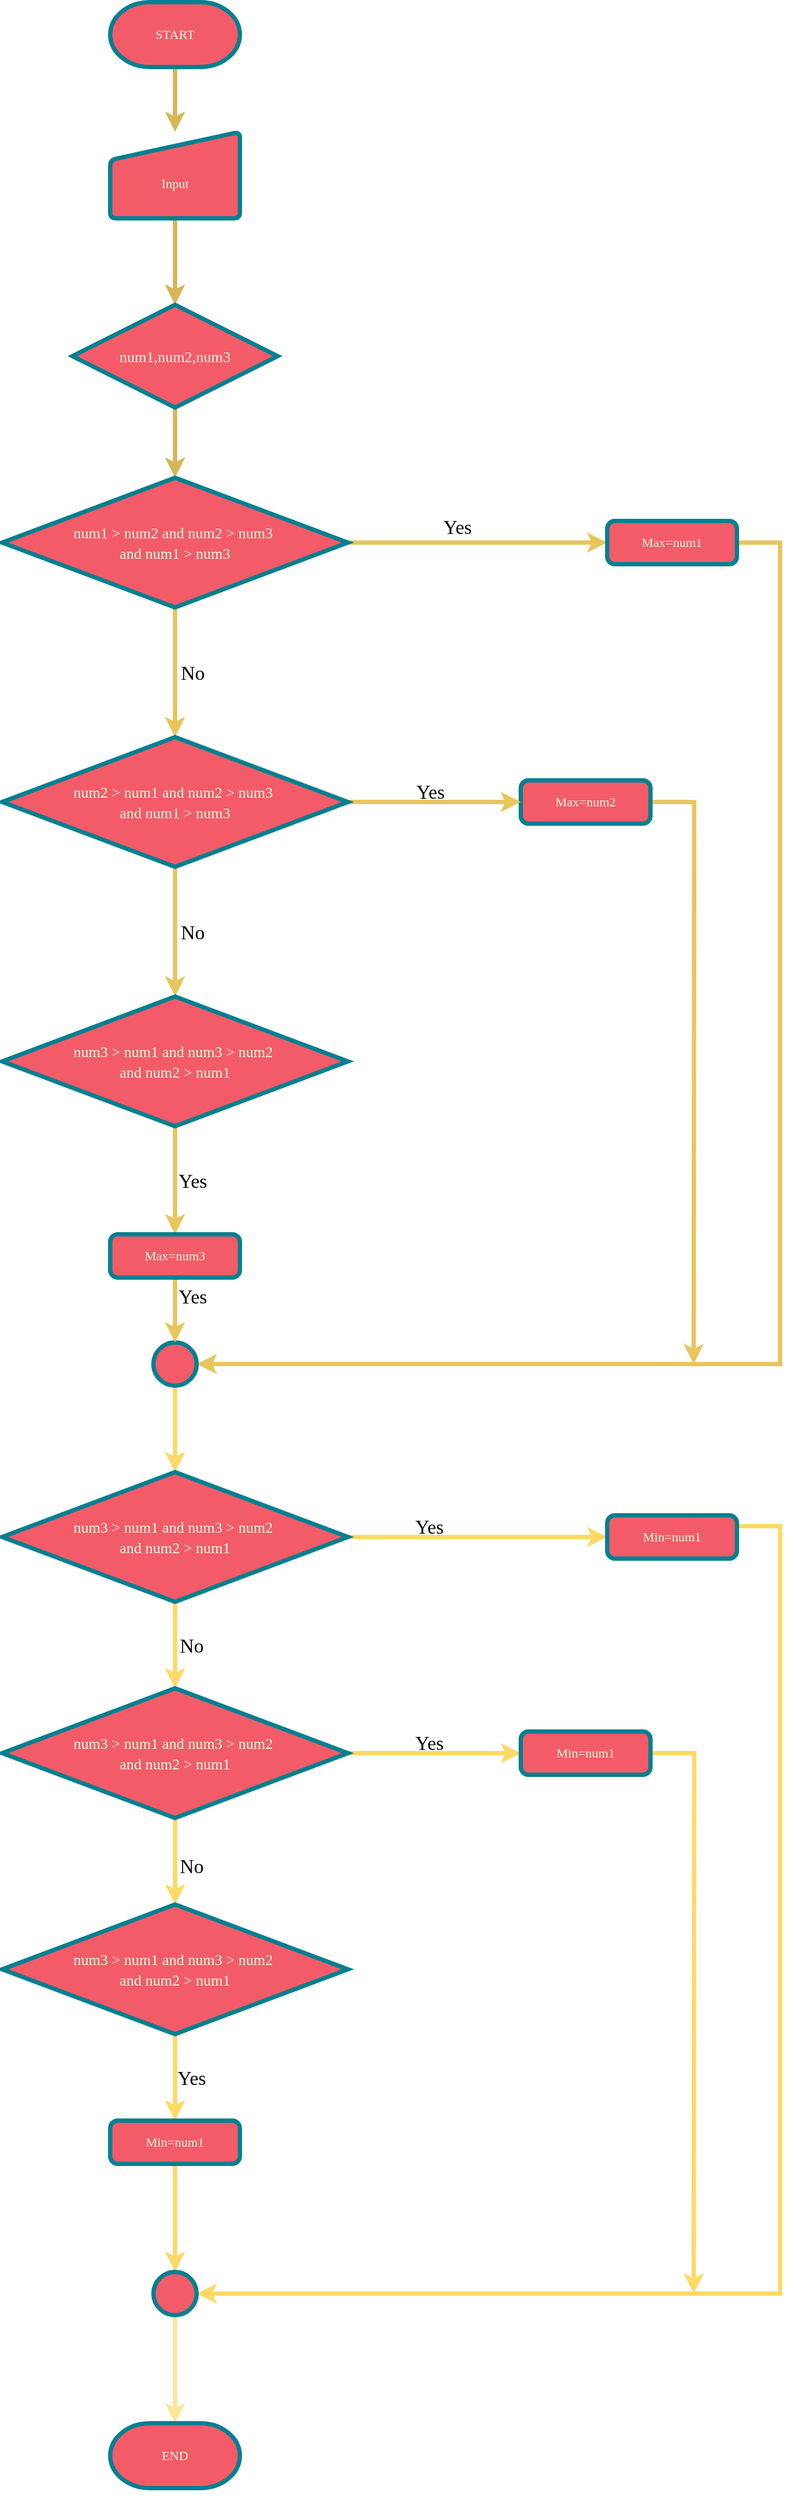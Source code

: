 <mxfile version="13.4.5" type="device"><diagram id="C0ZiJ_YbbZDc98cujt6f" name="Page-1"><mxGraphModel dx="904" dy="567" grid="1" gridSize="9" guides="1" tooltips="1" connect="1" arrows="1" fold="1" page="1" pageScale="1" pageWidth="827" pageHeight="1169" background="none" math="0" shadow="0"><root><mxCell id="0"/><mxCell id="1" parent="0"/><mxCell id="HPq4B-rUmamCsZByhMAA-47" style="edgeStyle=orthogonalEdgeStyle;rounded=0;orthogonalLoop=1;jettySize=auto;html=1;exitX=0.5;exitY=1;exitDx=0;exitDy=0;exitPerimeter=0;entryX=0.5;entryY=0;entryDx=0;entryDy=0;fontFamily=Times New Roman;fontColor=#E4FDE1;labelBackgroundColor=#114B5F;strokeWidth=4;strokeColor=#D6B656;" parent="1" source="HPq4B-rUmamCsZByhMAA-1" target="HPq4B-rUmamCsZByhMAA-2" edge="1"><mxGeometry relative="1" as="geometry"/></mxCell><mxCell id="HPq4B-rUmamCsZByhMAA-1" value="START" style="strokeWidth=4;html=1;shape=mxgraph.flowchart.terminator;whiteSpace=wrap;fontFamily=Times New Roman;fillColor=#F45B69;strokeColor=#028090;fontColor=#E4FDE1;" parent="1" vertex="1"><mxGeometry x="660" y="80" width="120" height="60" as="geometry"/></mxCell><mxCell id="HPq4B-rUmamCsZByhMAA-48" style="edgeStyle=orthogonalEdgeStyle;rounded=0;orthogonalLoop=1;jettySize=auto;html=1;exitX=0.5;exitY=1;exitDx=0;exitDy=0;entryX=0.5;entryY=0;entryDx=0;entryDy=0;entryPerimeter=0;fontFamily=Times New Roman;fontColor=#E4FDE1;labelBackgroundColor=#114B5F;strokeWidth=4;strokeColor=#D6B656;" parent="1" source="HPq4B-rUmamCsZByhMAA-2" target="HPq4B-rUmamCsZByhMAA-5" edge="1"><mxGeometry relative="1" as="geometry"/></mxCell><mxCell id="HPq4B-rUmamCsZByhMAA-2" value="&lt;br&gt;Input" style="html=1;strokeWidth=4;shape=manualInput;whiteSpace=wrap;rounded=1;size=26;arcSize=11;fontFamily=Times New Roman;fillColor=#F45B69;strokeColor=#028090;fontColor=#E4FDE1;" parent="1" vertex="1"><mxGeometry x="660" y="200" width="120" height="80" as="geometry"/></mxCell><mxCell id="HPq4B-rUmamCsZByhMAA-50" style="edgeStyle=orthogonalEdgeStyle;rounded=0;orthogonalLoop=1;jettySize=auto;html=1;exitX=0.5;exitY=1;exitDx=0;exitDy=0;exitPerimeter=0;entryX=0.5;entryY=0;entryDx=0;entryDy=0;entryPerimeter=0;fontFamily=Times New Roman;labelBackgroundColor=none;fontColor=#E4FDE1;strokeWidth=4;strokeColor=#D6B656;" parent="1" source="HPq4B-rUmamCsZByhMAA-5" target="HPq4B-rUmamCsZByhMAA-6" edge="1"><mxGeometry relative="1" as="geometry"/></mxCell><mxCell id="HPq4B-rUmamCsZByhMAA-5" value="&lt;div style=&quot;font-size: 14px; line-height: 19px;&quot;&gt;&lt;span style=&quot;&quot;&gt;num1,num2,num3&lt;/span&gt;&lt;/div&gt;" style="strokeWidth=4;html=1;shape=mxgraph.flowchart.decision;whiteSpace=wrap;fontFamily=Times New Roman;labelBackgroundColor=none;fillColor=#F45B69;strokeColor=#028090;fontColor=#E4FDE1;" parent="1" vertex="1"><mxGeometry x="625" y="360" width="190" height="95" as="geometry"/></mxCell><mxCell id="HPq4B-rUmamCsZByhMAA-20" style="edgeStyle=orthogonalEdgeStyle;rounded=0;orthogonalLoop=1;jettySize=auto;html=1;exitX=1;exitY=0.5;exitDx=0;exitDy=0;exitPerimeter=0;entryX=0;entryY=0.5;entryDx=0;entryDy=0;fontFamily=Times New Roman;labelBackgroundColor=#114B5F;strokeWidth=4;fontColor=#E8C55D;strokeColor=#E8C55D;" parent="1" source="HPq4B-rUmamCsZByhMAA-6" target="HPq4B-rUmamCsZByhMAA-16" edge="1"><mxGeometry relative="1" as="geometry"/></mxCell><mxCell id="HPq4B-rUmamCsZByhMAA-22" style="edgeStyle=orthogonalEdgeStyle;rounded=0;orthogonalLoop=1;jettySize=auto;html=1;exitX=0.5;exitY=1;exitDx=0;exitDy=0;exitPerimeter=0;entryX=0.5;entryY=0;entryDx=0;entryDy=0;entryPerimeter=0;fontFamily=Times New Roman;labelBackgroundColor=none;fontColor=#E4FDE1;strokeWidth=4;strokeColor=#E8C55D;" parent="1" source="HPq4B-rUmamCsZByhMAA-6" target="HPq4B-rUmamCsZByhMAA-21" edge="1"><mxGeometry relative="1" as="geometry"/></mxCell><mxCell id="HPq4B-rUmamCsZByhMAA-6" value="&lt;div style=&quot;font-size: 14px; line-height: 19px;&quot;&gt;&lt;span style=&quot;&quot;&gt;num1&amp;nbsp;&amp;gt;&amp;nbsp;num2 and num2 &amp;gt; num3&amp;nbsp;&lt;/span&gt;&lt;/div&gt;&lt;div style=&quot;font-size: 14px; line-height: 19px;&quot;&gt;&lt;span style=&quot;&quot;&gt;and num1 &amp;gt; num3&lt;/span&gt;&lt;/div&gt;" style="strokeWidth=4;html=1;shape=mxgraph.flowchart.decision;whiteSpace=wrap;fontFamily=Times New Roman;labelBackgroundColor=none;fillColor=#F45B69;strokeColor=#028090;fontColor=#E4FDE1;" parent="1" vertex="1"><mxGeometry x="560" y="520" width="320" height="120" as="geometry"/></mxCell><mxCell id="HPq4B-rUmamCsZByhMAA-14" value="Yes" style="text;html=1;align=center;verticalAlign=middle;resizable=0;points=[];autosize=1;fontFamily=Times New Roman;fontSize=18;strokeWidth=4;" parent="1" vertex="1"><mxGeometry x="963" y="552" width="36" height="27" as="geometry"/></mxCell><mxCell id="HPq4B-rUmamCsZByhMAA-33" style="edgeStyle=orthogonalEdgeStyle;rounded=0;orthogonalLoop=1;jettySize=auto;html=1;exitX=1;exitY=0.5;exitDx=0;exitDy=0;entryX=1;entryY=0.5;entryDx=0;entryDy=0;entryPerimeter=0;fontFamily=Times New Roman;labelBackgroundColor=#114B5F;strokeWidth=4;fontColor=#E8C55D;strokeColor=#E8C55D;" parent="1" source="HPq4B-rUmamCsZByhMAA-16" target="HPq4B-rUmamCsZByhMAA-32" edge="1"><mxGeometry relative="1" as="geometry"><Array as="points"><mxPoint x="1280" y="580"/><mxPoint x="1280" y="1340"/></Array></mxGeometry></mxCell><mxCell id="HPq4B-rUmamCsZByhMAA-16" value="Max=num1" style="rounded=1;whiteSpace=wrap;html=1;absoluteArcSize=1;arcSize=14;strokeWidth=4;fontFamily=Times New Roman;fillColor=#F45B69;strokeColor=#028090;fontColor=#E4FDE1;" parent="1" vertex="1"><mxGeometry x="1120" y="560" width="120" height="40" as="geometry"/></mxCell><mxCell id="mfP8DsdvlxJ5RwS9PONn-1" style="edgeStyle=orthogonalEdgeStyle;rounded=0;orthogonalLoop=1;jettySize=auto;html=1;exitX=1;exitY=0.5;exitDx=0;exitDy=0;labelBackgroundColor=#114B5F;strokeWidth=4;fontColor=#E8C55D;strokeColor=#E8C55D;fontFamily=Times New Roman;" parent="1" source="HPq4B-rUmamCsZByhMAA-17" edge="1"><mxGeometry relative="1" as="geometry"><mxPoint x="1200" y="1340" as="targetPoint"/></mxGeometry></mxCell><mxCell id="HPq4B-rUmamCsZByhMAA-17" value="Max=num2" style="rounded=1;whiteSpace=wrap;html=1;absoluteArcSize=1;arcSize=14;strokeWidth=4;fontFamily=Times New Roman;fillColor=#F45B69;strokeColor=#028090;fontColor=#E4FDE1;" parent="1" vertex="1"><mxGeometry x="1040" y="800" width="120" height="40" as="geometry"/></mxCell><mxCell id="HPq4B-rUmamCsZByhMAA-24" style="edgeStyle=orthogonalEdgeStyle;rounded=0;orthogonalLoop=1;jettySize=auto;html=1;exitX=1;exitY=0.5;exitDx=0;exitDy=0;exitPerimeter=0;entryX=0;entryY=0.5;entryDx=0;entryDy=0;fontFamily=Times New Roman;labelBackgroundColor=#114B5F;strokeWidth=4;fontColor=#E8C55D;strokeColor=#E8C55D;" parent="1" source="HPq4B-rUmamCsZByhMAA-21" target="HPq4B-rUmamCsZByhMAA-17" edge="1"><mxGeometry relative="1" as="geometry"/></mxCell><mxCell id="HPq4B-rUmamCsZByhMAA-26" style="edgeStyle=orthogonalEdgeStyle;rounded=0;orthogonalLoop=1;jettySize=auto;html=1;exitX=0.5;exitY=1;exitDx=0;exitDy=0;exitPerimeter=0;entryX=0.5;entryY=0;entryDx=0;entryDy=0;entryPerimeter=0;fontFamily=Times New Roman;labelBackgroundColor=none;strokeWidth=4;fontColor=#E8C55D;strokeColor=#E8C55D;" parent="1" source="HPq4B-rUmamCsZByhMAA-21" target="HPq4B-rUmamCsZByhMAA-25" edge="1"><mxGeometry relative="1" as="geometry"/></mxCell><mxCell id="HPq4B-rUmamCsZByhMAA-21" value="&lt;div style=&quot;font-size: 14px; line-height: 19px;&quot;&gt;&lt;span style=&quot;&quot;&gt;num2 &amp;gt;&amp;nbsp;num1 and num2 &amp;gt; num3&amp;nbsp;&lt;/span&gt;&lt;/div&gt;&lt;div style=&quot;font-size: 14px; line-height: 19px;&quot;&gt;&lt;span style=&quot;&quot;&gt;and num1 &amp;gt; num3&lt;/span&gt;&lt;/div&gt;" style="strokeWidth=4;html=1;shape=mxgraph.flowchart.decision;whiteSpace=wrap;fontFamily=Times New Roman;labelBackgroundColor=none;fillColor=#F45B69;strokeColor=#028090;fontColor=#E4FDE1;" parent="1" vertex="1"><mxGeometry x="560" y="760" width="320" height="120" as="geometry"/></mxCell><mxCell id="HPq4B-rUmamCsZByhMAA-23" value="No" style="text;html=1;align=center;verticalAlign=middle;resizable=0;points=[];autosize=1;fontFamily=Times New Roman;labelBackgroundColor=none;fontSize=18;strokeWidth=4;" parent="1" vertex="1"><mxGeometry x="718" y="687" width="36" height="27" as="geometry"/></mxCell><mxCell id="HPq4B-rUmamCsZByhMAA-45" style="edgeStyle=orthogonalEdgeStyle;rounded=0;orthogonalLoop=1;jettySize=auto;html=1;exitX=0.5;exitY=1;exitDx=0;exitDy=0;exitPerimeter=0;entryX=0.5;entryY=0;entryDx=0;entryDy=0;fontFamily=Times New Roman;labelBackgroundColor=none;strokeWidth=4;fontColor=#E8C55D;strokeColor=#E8C55D;" parent="1" source="HPq4B-rUmamCsZByhMAA-25" target="HPq4B-rUmamCsZByhMAA-40" edge="1"><mxGeometry relative="1" as="geometry"/></mxCell><mxCell id="HPq4B-rUmamCsZByhMAA-25" value="&lt;div style=&quot;font-size: 14px; line-height: 19px;&quot;&gt;&lt;span style=&quot;&quot;&gt;num3 &amp;gt;&amp;nbsp;num1 and num3 &amp;gt; num2&amp;nbsp;&lt;/span&gt;&lt;/div&gt;&lt;div style=&quot;font-size: 14px; line-height: 19px;&quot;&gt;&lt;span style=&quot;&quot;&gt;and num2 &amp;gt; num1&lt;/span&gt;&lt;/div&gt;" style="strokeWidth=4;html=1;shape=mxgraph.flowchart.decision;whiteSpace=wrap;fontFamily=Times New Roman;labelBackgroundColor=none;fillColor=#F45B69;strokeColor=#028090;fontColor=#E4FDE1;" parent="1" vertex="1"><mxGeometry x="560" y="1000" width="320" height="120" as="geometry"/></mxCell><mxCell id="HPq4B-rUmamCsZByhMAA-27" value="No" style="text;html=1;align=center;verticalAlign=middle;resizable=0;points=[];autosize=1;fontFamily=Times New Roman;labelBackgroundColor=none;fontSize=18;strokeWidth=4;" parent="1" vertex="1"><mxGeometry x="718" y="927" width="36" height="27" as="geometry"/></mxCell><mxCell id="HPq4B-rUmamCsZByhMAA-29" value="Yes" style="text;html=1;align=center;verticalAlign=middle;resizable=0;points=[];autosize=1;fontFamily=Times New Roman;fontSize=18;strokeWidth=4;" parent="1" vertex="1"><mxGeometry x="938" y="797" width="36" height="27" as="geometry"/></mxCell><mxCell id="HPq4B-rUmamCsZByhMAA-31" value="Yes" style="text;html=1;align=center;verticalAlign=middle;resizable=0;points=[];autosize=1;fontFamily=Times New Roman;labelBackgroundColor=none;strokeWidth=4;fontSize=18;" parent="1" vertex="1"><mxGeometry x="718" y="1157" width="36" height="27" as="geometry"/></mxCell><mxCell id="HPq4B-rUmamCsZByhMAA-58" style="edgeStyle=orthogonalEdgeStyle;rounded=0;orthogonalLoop=1;jettySize=auto;html=1;exitX=0.5;exitY=1;exitDx=0;exitDy=0;exitPerimeter=0;entryX=0.5;entryY=0;entryDx=0;entryDy=0;entryPerimeter=0;fontFamily=Times New Roman;labelBackgroundColor=none;fontColor=#E4FDE1;strokeWidth=4;strokeColor=#FFD966;" parent="1" source="HPq4B-rUmamCsZByhMAA-32" target="HPq4B-rUmamCsZByhMAA-52" edge="1"><mxGeometry relative="1" as="geometry"/></mxCell><mxCell id="HPq4B-rUmamCsZByhMAA-32" value="" style="strokeWidth=4;html=1;shape=mxgraph.flowchart.start_2;whiteSpace=wrap;fontFamily=Times New Roman;labelBackgroundColor=none;fillColor=#F45B69;strokeColor=#028090;fontColor=#E4FDE1;" parent="1" vertex="1"><mxGeometry x="700" y="1320" width="40" height="40" as="geometry"/></mxCell><mxCell id="HPq4B-rUmamCsZByhMAA-46" style="edgeStyle=orthogonalEdgeStyle;rounded=0;orthogonalLoop=1;jettySize=auto;html=1;exitX=0.5;exitY=1;exitDx=0;exitDy=0;entryX=0.5;entryY=0;entryDx=0;entryDy=0;entryPerimeter=0;fontFamily=Times New Roman;labelBackgroundColor=none;strokeWidth=4;fontColor=#E8C55D;strokeColor=#E8C55D;" parent="1" source="HPq4B-rUmamCsZByhMAA-40" target="HPq4B-rUmamCsZByhMAA-32" edge="1"><mxGeometry relative="1" as="geometry"/></mxCell><mxCell id="HPq4B-rUmamCsZByhMAA-40" value="Max=num3" style="rounded=1;whiteSpace=wrap;html=1;absoluteArcSize=1;arcSize=14;strokeWidth=4;fontFamily=Times New Roman;labelBackgroundColor=none;fillColor=#F45B69;strokeColor=#028090;fontColor=#E4FDE1;" parent="1" vertex="1"><mxGeometry x="660" y="1220" width="120" height="40" as="geometry"/></mxCell><mxCell id="HPq4B-rUmamCsZByhMAA-59" style="edgeStyle=orthogonalEdgeStyle;rounded=0;orthogonalLoop=1;jettySize=auto;html=1;exitX=1;exitY=0.5;exitDx=0;exitDy=0;exitPerimeter=0;entryX=0;entryY=0.5;entryDx=0;entryDy=0;fontFamily=Times New Roman;fontColor=#E4FDE1;labelBackgroundColor=#114B5F;strokeWidth=4;strokeColor=#FFD966;" parent="1" source="HPq4B-rUmamCsZByhMAA-52" target="HPq4B-rUmamCsZByhMAA-55" edge="1"><mxGeometry relative="1" as="geometry"/></mxCell><mxCell id="HPq4B-rUmamCsZByhMAA-60" style="edgeStyle=orthogonalEdgeStyle;rounded=0;orthogonalLoop=1;jettySize=auto;html=1;exitX=0.5;exitY=1;exitDx=0;exitDy=0;exitPerimeter=0;entryX=0.5;entryY=0;entryDx=0;entryDy=0;entryPerimeter=0;fontFamily=Times New Roman;labelBackgroundColor=none;strokeWidth=4;fontColor=#FFD966;strokeColor=#FFD966;" parent="1" source="HPq4B-rUmamCsZByhMAA-52" target="HPq4B-rUmamCsZByhMAA-53" edge="1"><mxGeometry relative="1" as="geometry"/></mxCell><mxCell id="HPq4B-rUmamCsZByhMAA-52" value="&lt;div style=&quot;font-size: 14px; line-height: 19px;&quot;&gt;&lt;span style=&quot;&quot;&gt;num3 &amp;gt;&amp;nbsp;num1 and num3 &amp;gt; num2&amp;nbsp;&lt;/span&gt;&lt;/div&gt;&lt;div style=&quot;font-size: 14px; line-height: 19px;&quot;&gt;&lt;span style=&quot;&quot;&gt;and num2 &amp;gt; num1&lt;/span&gt;&lt;/div&gt;" style="strokeWidth=4;html=1;shape=mxgraph.flowchart.decision;whiteSpace=wrap;fontFamily=Times New Roman;labelBackgroundColor=none;fillColor=#F45B69;strokeColor=#028090;fontColor=#E4FDE1;" parent="1" vertex="1"><mxGeometry x="560" y="1440" width="320" height="120" as="geometry"/></mxCell><mxCell id="HPq4B-rUmamCsZByhMAA-61" style="edgeStyle=orthogonalEdgeStyle;rounded=0;orthogonalLoop=1;jettySize=auto;html=1;exitX=1;exitY=0.5;exitDx=0;exitDy=0;exitPerimeter=0;entryX=0;entryY=0.5;entryDx=0;entryDy=0;fontFamily=Times New Roman;fontColor=#E4FDE1;labelBackgroundColor=#114B5F;strokeWidth=4;strokeColor=#FFD966;" parent="1" source="HPq4B-rUmamCsZByhMAA-53" target="HPq4B-rUmamCsZByhMAA-56" edge="1"><mxGeometry relative="1" as="geometry"/></mxCell><mxCell id="HPq4B-rUmamCsZByhMAA-62" style="edgeStyle=orthogonalEdgeStyle;rounded=0;orthogonalLoop=1;jettySize=auto;html=1;exitX=0.5;exitY=1;exitDx=0;exitDy=0;exitPerimeter=0;entryX=0.5;entryY=0;entryDx=0;entryDy=0;entryPerimeter=0;fontFamily=Times New Roman;labelBackgroundColor=none;fontColor=#E4FDE1;strokeWidth=4;strokeColor=#FFD966;" parent="1" source="HPq4B-rUmamCsZByhMAA-53" target="HPq4B-rUmamCsZByhMAA-54" edge="1"><mxGeometry relative="1" as="geometry"/></mxCell><mxCell id="HPq4B-rUmamCsZByhMAA-53" value="&lt;div style=&quot;font-size: 14px; line-height: 19px;&quot;&gt;&lt;span style=&quot;&quot;&gt;num3 &amp;gt;&amp;nbsp;num1 and num3 &amp;gt; num2&amp;nbsp;&lt;/span&gt;&lt;/div&gt;&lt;div style=&quot;font-size: 14px; line-height: 19px;&quot;&gt;&lt;span style=&quot;&quot;&gt;and num2 &amp;gt; num1&lt;/span&gt;&lt;/div&gt;" style="strokeWidth=4;html=1;shape=mxgraph.flowchart.decision;whiteSpace=wrap;fontFamily=Times New Roman;labelBackgroundColor=none;fillColor=#F45B69;strokeColor=#028090;fontColor=#E4FDE1;" parent="1" vertex="1"><mxGeometry x="560" y="1640" width="320" height="120" as="geometry"/></mxCell><mxCell id="HPq4B-rUmamCsZByhMAA-63" style="edgeStyle=orthogonalEdgeStyle;rounded=0;orthogonalLoop=1;jettySize=auto;html=1;exitX=0.5;exitY=1;exitDx=0;exitDy=0;exitPerimeter=0;entryX=0.5;entryY=0;entryDx=0;entryDy=0;fontFamily=Times New Roman;fontColor=#E4FDE1;labelBackgroundColor=#114B5F;strokeWidth=4;strokeColor=#FFD966;" parent="1" source="HPq4B-rUmamCsZByhMAA-54" target="HPq4B-rUmamCsZByhMAA-57" edge="1"><mxGeometry relative="1" as="geometry"/></mxCell><mxCell id="HPq4B-rUmamCsZByhMAA-54" value="&lt;div style=&quot;font-size: 14px; line-height: 19px;&quot;&gt;&lt;span style=&quot;&quot;&gt;num3 &amp;gt;&amp;nbsp;num1 and num3 &amp;gt; num2&amp;nbsp;&lt;/span&gt;&lt;/div&gt;&lt;div style=&quot;font-size: 14px; line-height: 19px;&quot;&gt;&lt;span style=&quot;&quot;&gt;and num2 &amp;gt; num1&lt;/span&gt;&lt;/div&gt;" style="strokeWidth=4;html=1;shape=mxgraph.flowchart.decision;whiteSpace=wrap;fontFamily=Times New Roman;labelBackgroundColor=none;fillColor=#F45B69;strokeColor=#028090;fontColor=#E4FDE1;" parent="1" vertex="1"><mxGeometry x="560" y="1840" width="320" height="120" as="geometry"/></mxCell><mxCell id="HPq4B-rUmamCsZByhMAA-69" style="edgeStyle=orthogonalEdgeStyle;rounded=0;orthogonalLoop=1;jettySize=auto;html=1;exitX=1;exitY=0.25;exitDx=0;exitDy=0;entryX=1;entryY=0.5;entryDx=0;entryDy=0;entryPerimeter=0;fontFamily=Times New Roman;fontColor=#E4FDE1;labelBackgroundColor=#114B5F;strokeWidth=4;strokeColor=#FFD966;" parent="1" source="HPq4B-rUmamCsZByhMAA-55" target="HPq4B-rUmamCsZByhMAA-65" edge="1"><mxGeometry relative="1" as="geometry"><Array as="points"><mxPoint x="1280" y="1490"/><mxPoint x="1280" y="2200"/></Array></mxGeometry></mxCell><mxCell id="HPq4B-rUmamCsZByhMAA-55" value="Min=num1" style="rounded=1;whiteSpace=wrap;html=1;absoluteArcSize=1;arcSize=14;strokeWidth=4;fontFamily=Times New Roman;fillColor=#F45B69;strokeColor=#028090;fontColor=#E4FDE1;" parent="1" vertex="1"><mxGeometry x="1120" y="1480" width="120" height="40" as="geometry"/></mxCell><mxCell id="mfP8DsdvlxJ5RwS9PONn-2" style="edgeStyle=orthogonalEdgeStyle;rounded=0;orthogonalLoop=1;jettySize=auto;html=1;exitX=1;exitY=0.5;exitDx=0;exitDy=0;fontColor=#E4FDE1;labelBackgroundColor=#114B5F;strokeWidth=4;strokeColor=#FFD966;fontFamily=Times New Roman;" parent="1" source="HPq4B-rUmamCsZByhMAA-56" edge="1"><mxGeometry relative="1" as="geometry"><mxPoint x="1200" y="2200" as="targetPoint"/></mxGeometry></mxCell><mxCell id="HPq4B-rUmamCsZByhMAA-56" value="Min=num1" style="rounded=1;whiteSpace=wrap;html=1;absoluteArcSize=1;arcSize=14;strokeWidth=4;fontFamily=Times New Roman;fillColor=#F45B69;strokeColor=#028090;fontColor=#E4FDE1;" parent="1" vertex="1"><mxGeometry x="1040" y="1680" width="120" height="40" as="geometry"/></mxCell><mxCell id="HPq4B-rUmamCsZByhMAA-64" style="edgeStyle=orthogonalEdgeStyle;rounded=0;orthogonalLoop=1;jettySize=auto;html=1;exitX=0.5;exitY=1;exitDx=0;exitDy=0;entryX=0.5;entryY=0;entryDx=0;entryDy=0;entryPerimeter=0;fontFamily=Times New Roman;fontColor=#E4FDE1;labelBackgroundColor=#114B5F;strokeWidth=4;strokeColor=#FFD966;" parent="1" source="HPq4B-rUmamCsZByhMAA-57" target="HPq4B-rUmamCsZByhMAA-65" edge="1"><mxGeometry relative="1" as="geometry"><mxPoint x="720.143" y="2160" as="targetPoint"/></mxGeometry></mxCell><mxCell id="HPq4B-rUmamCsZByhMAA-57" value="Min=num1" style="rounded=1;whiteSpace=wrap;html=1;absoluteArcSize=1;arcSize=14;strokeWidth=4;fontFamily=Times New Roman;fillColor=#F45B69;strokeColor=#028090;fontColor=#E4FDE1;" parent="1" vertex="1"><mxGeometry x="660" y="2040" width="120" height="40" as="geometry"/></mxCell><mxCell id="HPq4B-rUmamCsZByhMAA-80" style="edgeStyle=orthogonalEdgeStyle;rounded=0;orthogonalLoop=1;jettySize=auto;html=1;exitX=0.5;exitY=1;exitDx=0;exitDy=0;exitPerimeter=0;entryX=0.5;entryY=0;entryDx=0;entryDy=0;entryPerimeter=0;fontFamily=Times New Roman;fontColor=#E4FDE1;labelBackgroundColor=#114B5F;strokeWidth=4;strokeColor=#FFE599;" parent="1" source="HPq4B-rUmamCsZByhMAA-65" target="HPq4B-rUmamCsZByhMAA-83" edge="1"><mxGeometry relative="1" as="geometry"><mxPoint x="720" y="2360" as="targetPoint"/></mxGeometry></mxCell><mxCell id="HPq4B-rUmamCsZByhMAA-65" value="" style="strokeWidth=4;html=1;shape=mxgraph.flowchart.start_2;whiteSpace=wrap;fontFamily=Times New Roman;fillColor=#F45B69;strokeColor=#028090;fontColor=#E4FDE1;" parent="1" vertex="1"><mxGeometry x="700" y="2180" width="40" height="40" as="geometry"/></mxCell><mxCell id="HPq4B-rUmamCsZByhMAA-73" value="Yes" style="text;html=1;align=center;verticalAlign=middle;resizable=0;points=[];autosize=1;fontFamily=Times New Roman;fontSize=18;strokeWidth=4;" parent="1" vertex="1"><mxGeometry x="937" y="1477" width="36" height="27" as="geometry"/></mxCell><mxCell id="HPq4B-rUmamCsZByhMAA-75" value="Yes" style="text;html=1;align=center;verticalAlign=middle;resizable=0;points=[];autosize=1;fontFamily=Times New Roman;fontSize=18;strokeWidth=4;" parent="1" vertex="1"><mxGeometry x="937" y="1677" width="36" height="27" as="geometry"/></mxCell><mxCell id="HPq4B-rUmamCsZByhMAA-77" value="Yes" style="text;html=1;align=center;verticalAlign=middle;resizable=0;points=[];autosize=1;fontFamily=Times New Roman;fontSize=18;strokeWidth=4;" parent="1" vertex="1"><mxGeometry x="717" y="1987" width="36" height="27" as="geometry"/></mxCell><mxCell id="HPq4B-rUmamCsZByhMAA-78" value="No" style="text;html=1;align=center;verticalAlign=middle;resizable=0;points=[];autosize=1;fontFamily=Times New Roman;labelBackgroundColor=none;fontSize=18;strokeWidth=4;" parent="1" vertex="1"><mxGeometry x="717" y="1791" width="36" height="27" as="geometry"/></mxCell><mxCell id="HPq4B-rUmamCsZByhMAA-79" value="No" style="text;html=1;align=center;verticalAlign=middle;resizable=0;points=[];autosize=1;fontFamily=Times New Roman;labelBackgroundColor=none;fontSize=18;strokeWidth=4;" parent="1" vertex="1"><mxGeometry x="717" y="1587" width="36" height="27" as="geometry"/></mxCell><mxCell id="HPq4B-rUmamCsZByhMAA-83" value="END" style="strokeWidth=4;html=1;shape=mxgraph.flowchart.terminator;whiteSpace=wrap;fontFamily=Times New Roman;fillColor=#F45B69;strokeColor=#028090;fontColor=#E4FDE1;" parent="1" vertex="1"><mxGeometry x="660" y="2320" width="120" height="60" as="geometry"/></mxCell><mxCell id="HPq4B-rUmamCsZByhMAA-84" style="edgeStyle=orthogonalEdgeStyle;rounded=0;orthogonalLoop=1;jettySize=auto;html=1;exitX=0.5;exitY=1;exitDx=0;exitDy=0;exitPerimeter=0;fontFamily=Times New Roman;strokeColor=#028090;fontColor=#E4FDE1;labelBackgroundColor=#114B5F;strokeWidth=4;" parent="1" source="HPq4B-rUmamCsZByhMAA-83" target="HPq4B-rUmamCsZByhMAA-83" edge="1"><mxGeometry relative="1" as="geometry"/></mxCell><mxCell id="J6P1j72O9pu19_yAFq83-1" value="Yes" style="text;html=1;align=center;verticalAlign=middle;resizable=0;points=[];autosize=1;fontFamily=Times New Roman;labelBackgroundColor=none;strokeWidth=4;fontSize=18;" vertex="1" parent="1"><mxGeometry x="718" y="1264" width="36" height="27" as="geometry"/></mxCell></root></mxGraphModel></diagram></mxfile>